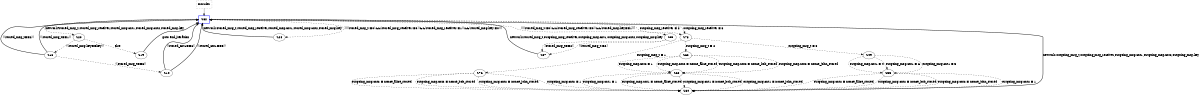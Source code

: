 digraph p_Intruder {
size="8,10";
  GT [shape=box,style=dotted,label="Intruder"];
  GT -> S82;
    S82 -> S20  [color=black,style=dashed,label="network?stored_msg_t,stored_msg_receiver,stored_msg.cnt1,stored_msg.cnt2,stored_msg.key"];
  S82 [color=blue,style=bold,shape=box];
    S82 -> S24  [color=black,style=dashed,label="(((((stored_msg_t!=0)&&(stored_msg_receiver!=0))&&(stored_msg_receiver!=1))&&(stored_msg.key!=0)))"];
  S82 [color=blue,style=bold,shape=box];
    S82 -> S35  [color=black,style=dashed,label="((((stored_msg_t!=0)&&(stored_msg_receiver!=0))&&(stored_msg.key==1)))"];
  S82 [color=blue,style=bold,shape=box];
    S82 -> S78  [color=black,style=dashed,label="outgoing_msg_receiver = 3"];
  S82 [color=blue,style=bold,shape=box];
    S82 -> S78  [color=black,style=dashed,label="outgoing_msg_receiver = 2"];
  S82 [color=blue,style=bold,shape=box];
    S20 -> S16  [color=black,style=dashed,label="((stored_msg.key==key))"];
    S20 -> S19  [color=black,style=dashed,label="else"];
    S16 -> S10  [color=black,style=dashed,label="((stored_msg_t==3))"];
    S16 -> S82  [color=black,style=bold,label="((stored_msg_t==2))"];
    S16 -> S82  [color=black,style=bold,label="((stored_msg_t==1))"];
    S10 -> S82  [color=black,style=bold,label="((stored_cnt1==6))"];
    S10 -> S82  [color=black,style=bold,label="((stored_cnt1==5))"];
    S19 -> S82  [color=black,style=bold,label="goto end_iteration"];
    S24 -> S82  [color=black,style=bold,label="network!stored_msg_t,stored_msg_receiver,stored_msg.cnt1,stored_msg.cnt2,stored_msg.key"];
    S35 -> S37  [color=black,style=dashed,label="((stored_msg_t==2))"];
    S35 -> S37  [color=black,style=dashed,label="((stored_msg_t!=2))"];
    S37 -> S82  [color=black,style=bold,label="network!stored_msg_t,outgoing_msg_receiver,outgoing_msg.cnt1,outgoing_msg.cnt2,outgoing_msg.key"];
    S78 -> S49  [color=black,style=dashed,label="outgoing_msg_t = 3"];
    S78 -> S62  [color=black,style=dashed,label="outgoing_msg_t = 2"];
    S78 -> S76  [color=black,style=dashed,label="outgoing_msg_t = 1"];
    S49 -> S55  [color=black,style=dashed,label="outgoing_msg.cnt1 = 4"];
    S49 -> S55  [color=black,style=dashed,label="outgoing_msg.cnt1 = 6"];
    S49 -> S55  [color=black,style=dashed,label="outgoing_msg.cnt1 = 5"];
    S55 -> S80  [color=black,style=dashed,label="outgoing_msg.cnt2 = 1"];
    S55 -> S80  [color=black,style=dashed,label="outgoing_msg.cnt2 = nonce_alice_stored"];
    S55 -> S80  [color=black,style=dashed,label="outgoing_msg.cnt2 = nonce_bob_stored"];
    S55 -> S80  [color=black,style=dashed,label="outgoing_msg.cnt2 = nonce_john_stored"];
    S80 -> S82  [color=black,style=bold,label="network!outgoing_msg_t,outgoing_msg_receiver,outgoing_msg.cnt1,outgoing_msg.cnt2,outgoing_msg.key"];
    S62 -> S68  [color=black,style=dashed,label="outgoing_msg.cnt2 = 1"];
    S62 -> S68  [color=black,style=dashed,label="outgoing_msg.cnt2 = nonce_alice_stored"];
    S62 -> S68  [color=black,style=dashed,label="outgoing_msg.cnt2 = nonce_bob_stored"];
    S62 -> S68  [color=black,style=dashed,label="outgoing_msg.cnt2 = nonce_john_stored"];
    S68 -> S80  [color=black,style=dashed,label="outgoing_msg.cnt1 = 1"];
    S68 -> S80  [color=black,style=dashed,label="outgoing_msg.cnt1 = nonce_alice_stored"];
    S68 -> S80  [color=black,style=dashed,label="outgoing_msg.cnt1 = nonce_bob_stored"];
    S68 -> S80  [color=black,style=dashed,label="outgoing_msg.cnt1 = nonce_john_stored"];
    S76 -> S80  [color=black,style=dashed,label="outgoing_msg.cnt2 = 1"];
    S76 -> S80  [color=black,style=dashed,label="outgoing_msg.cnt2 = nonce_alice_stored"];
    S76 -> S80  [color=black,style=dashed,label="outgoing_msg.cnt2 = nonce_bob_stored"];
    S76 -> S80  [color=black,style=dashed,label="outgoing_msg.cnt2 = nonce_john_stored"];
}

